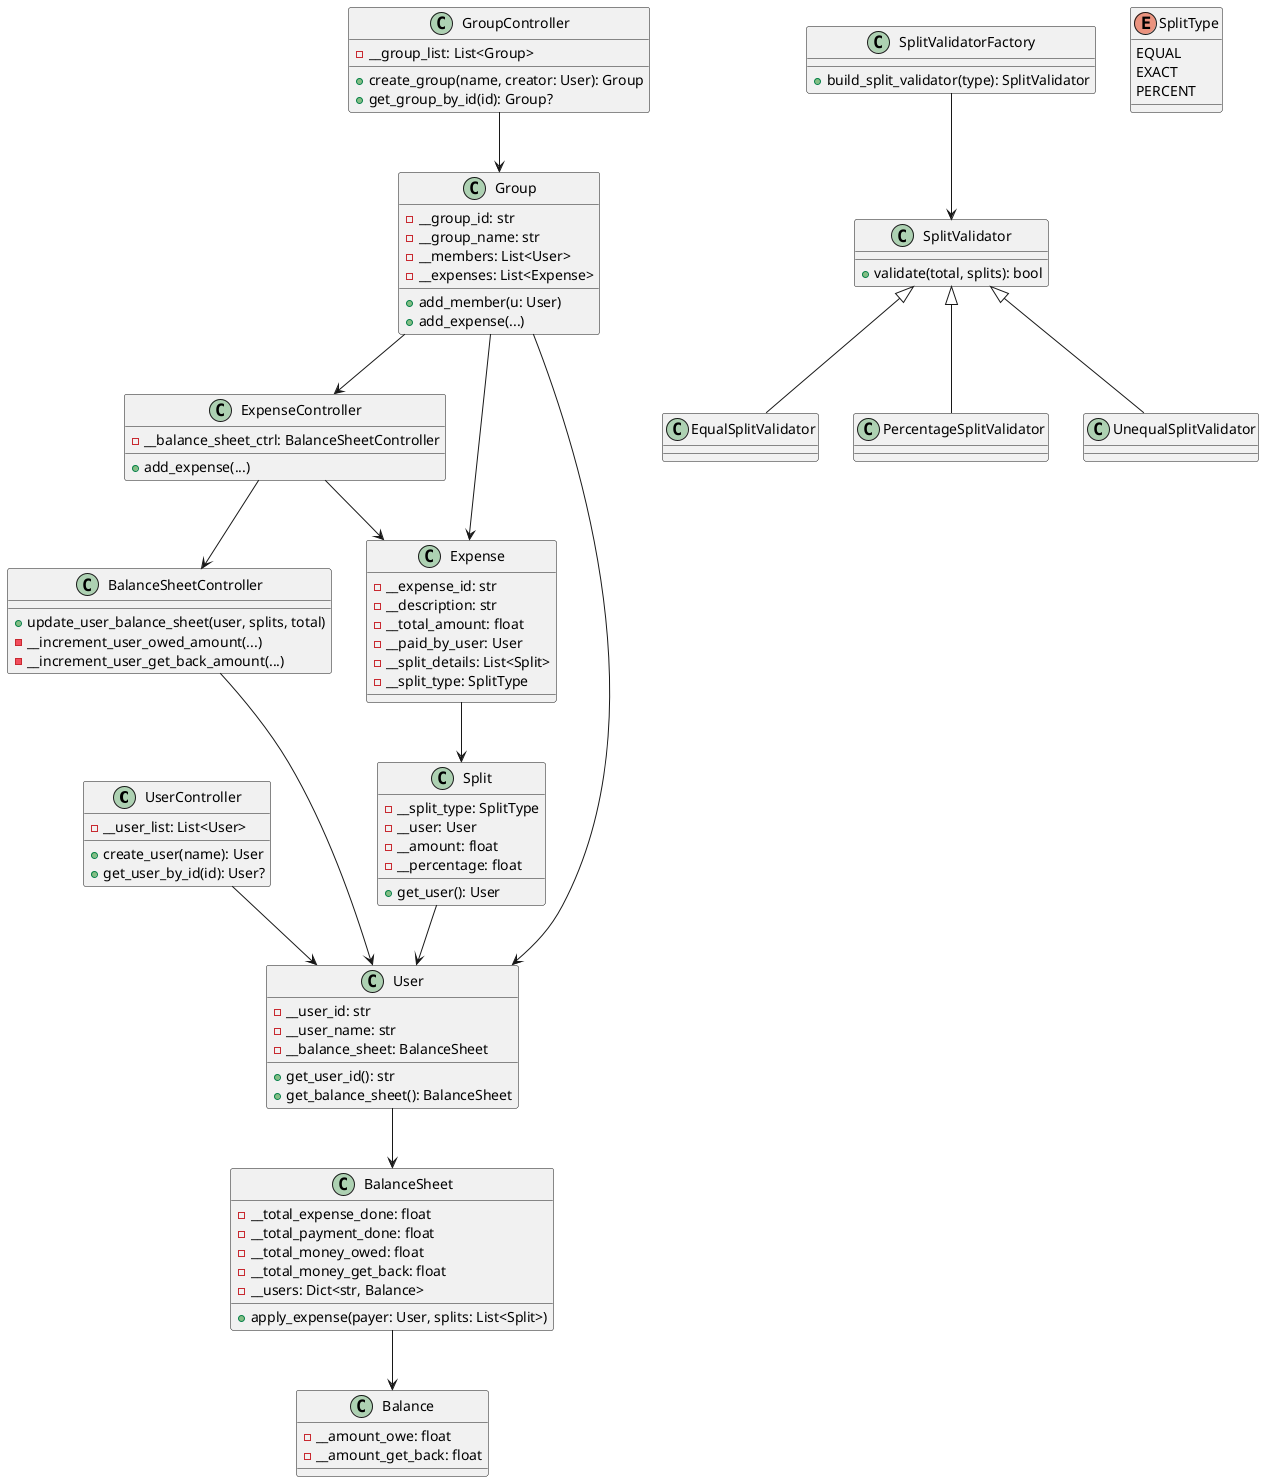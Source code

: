 @startuml
' Controllers
class UserController {
  - __user_list: List<User>
  + create_user(name): User
  + get_user_by_id(id): User?
}
class GroupController {
  - __group_list: List<Group>
  + create_group(name, creator: User): Group
  + get_group_by_id(id): Group?
}
class ExpenseController {
  - __balance_sheet_ctrl: BalanceSheetController
  + add_expense(...)
}
class BalanceSheetController {
  + update_user_balance_sheet(user, splits, total)
  - __increment_user_owed_amount(...)
  - __increment_user_get_back_amount(...)
}

' Factory & Validators
class SplitValidatorFactory {
  + build_split_validator(type): SplitValidator
}
SplitValidator <|-- EqualSplitValidator
SplitValidator <|-- PercentageSplitValidator
SplitValidator <|-- UnequalSplitValidator
class SplitValidator {
  + validate(total, splits): bool
}

' Models
class User {
  - __user_id: str
  - __user_name: str
  - __balance_sheet: BalanceSheet
  + get_user_id(): str
  + get_balance_sheet(): BalanceSheet
}
class Group {
  - __group_id: str
  - __group_name: str
  - __members: List<User>
  - __expenses: List<Expense>
  + add_member(u: User)
  + add_expense(...)
}
class Expense {
  - __expense_id: str
  - __description: str
  - __total_amount: float
  - __paid_by_user: User
  - __split_details: List<Split>
  - __split_type: SplitType
}
class Split {
  - __split_type: SplitType
  - __user: User
  - __amount: float
  - __percentage: float
  + get_user(): User
}
class BalanceSheet {
  - __total_expense_done: float
  - __total_payment_done: float
  - __total_money_owed: float
  - __total_money_get_back: float
  - __users: Dict<str, Balance>
  + apply_expense(payer: User, splits: List<Split>)
}
class Balance {
  - __amount_owe: float
  - __amount_get_back: float
}

' Enums & Others
enum SplitType {
  EQUAL
  EXACT
  PERCENT
}

' Relations
UserController --> User
GroupController --> Group
ExpenseController --> BalanceSheetController
BalanceSheetController --> User
SplitValidatorFactory --> SplitValidator
Group --> ExpenseController
Group --> User
Group --> Expense
ExpenseController --> Expense
Expense --> Split
Split --> User
User --> BalanceSheet
BalanceSheet --> Balance
@enduml
